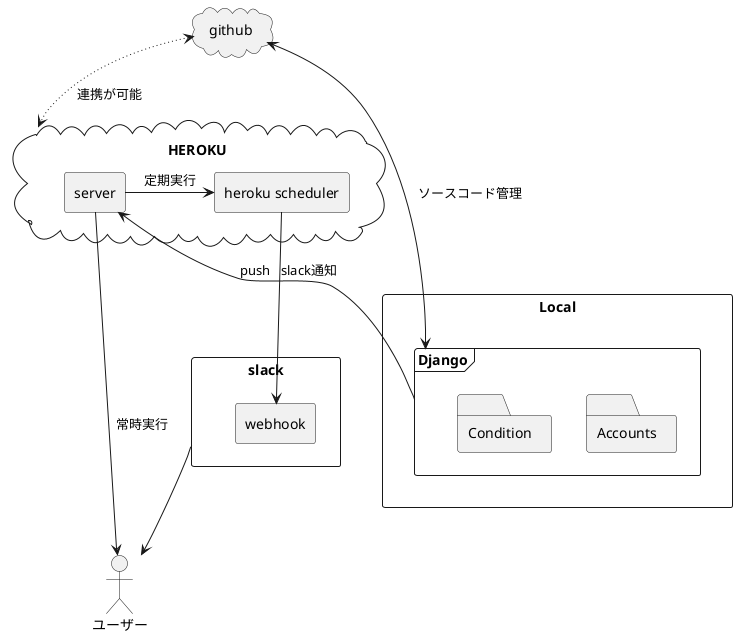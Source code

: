 @startuml
rectangle Local {
    frame Django {
        folder Accounts
        folder Condition
    }
}
cloud github {

}
cloud HEROKU {
    rectangle server {

    }
    rectangle "heroku scheduler" as hs {

    }
}
rectangle slack {
    rectangle webhook {

    }
}
actor ユーザー
Django <--> github : ソースコード管理
server <-- Django : push
github <-[dotted]-> HEROKU : 連携が可能
hs --> webhook : slack通知
server -> hs : 定期実行
server --> ユーザー : 常時実行
slack --> ユーザー

@enduml
